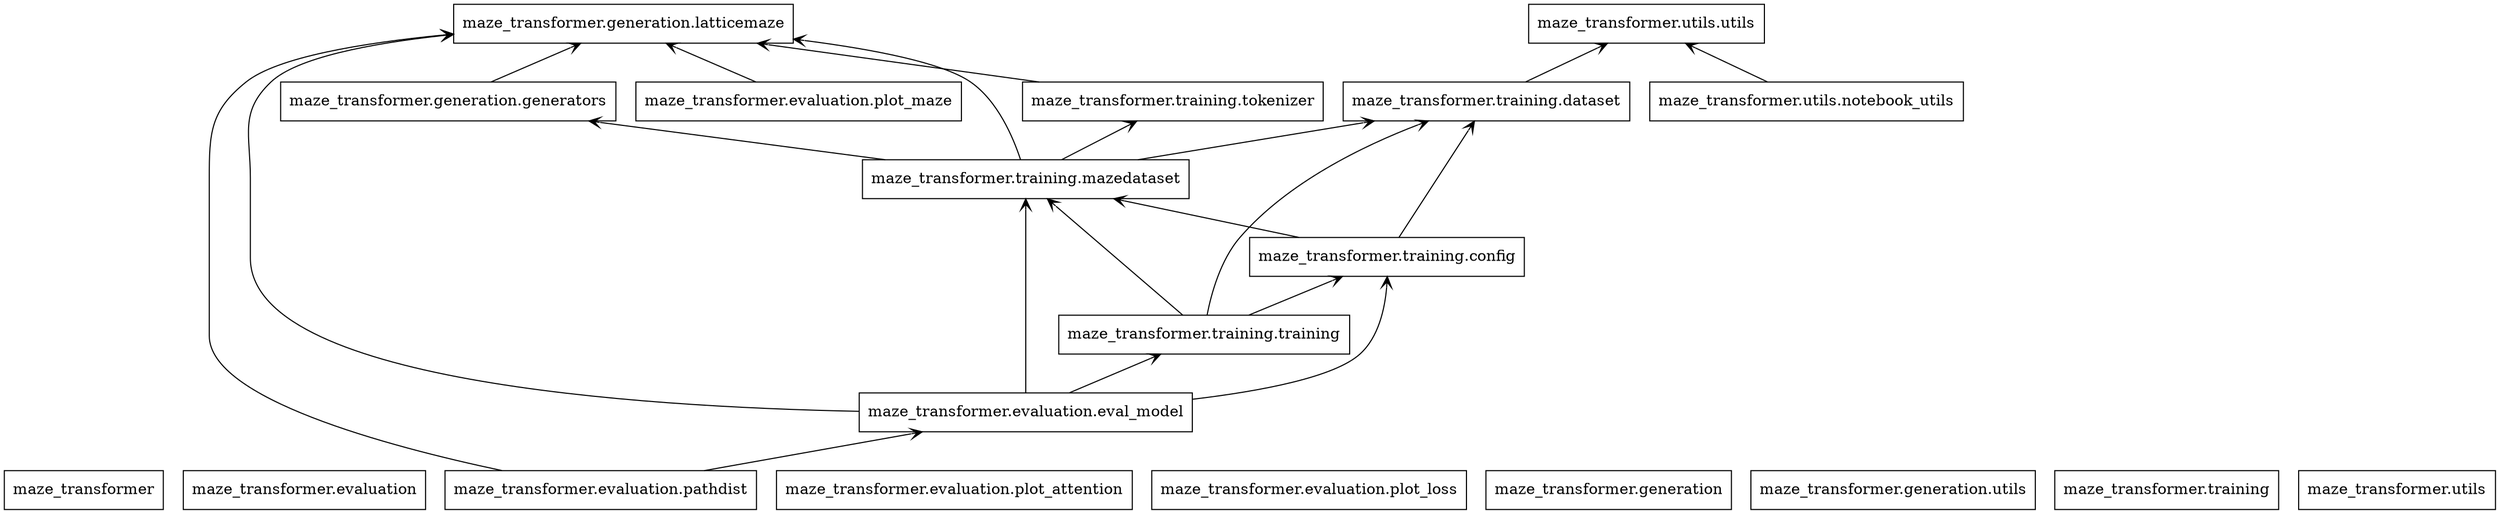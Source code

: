 digraph "packages" {
rankdir=BT
charset="utf-8"
"maze_transformer" [color="black", label=<maze_transformer>, shape="box", style="solid"];
"maze_transformer.evaluation" [color="black", label=<maze_transformer.evaluation>, shape="box", style="solid"];
"maze_transformer.evaluation.eval_model" [color="black", label=<maze_transformer.evaluation.eval_model>, shape="box", style="solid"];
"maze_transformer.evaluation.pathdist" [color="black", label=<maze_transformer.evaluation.pathdist>, shape="box", style="solid"];
"maze_transformer.evaluation.plot_attention" [color="black", label=<maze_transformer.evaluation.plot_attention>, shape="box", style="solid"];
"maze_transformer.evaluation.plot_loss" [color="black", label=<maze_transformer.evaluation.plot_loss>, shape="box", style="solid"];
"maze_transformer.evaluation.plot_maze" [color="black", label=<maze_transformer.evaluation.plot_maze>, shape="box", style="solid"];
"maze_transformer.generation" [color="black", label=<maze_transformer.generation>, shape="box", style="solid"];
"maze_transformer.generation.generators" [color="black", label=<maze_transformer.generation.generators>, shape="box", style="solid"];
"maze_transformer.generation.latticemaze" [color="black", label=<maze_transformer.generation.latticemaze>, shape="box", style="solid"];
"maze_transformer.generation.utils" [color="black", label=<maze_transformer.generation.utils>, shape="box", style="solid"];
"maze_transformer.training" [color="black", label=<maze_transformer.training>, shape="box", style="solid"];
"maze_transformer.training.config" [color="black", label=<maze_transformer.training.config>, shape="box", style="solid"];
"maze_transformer.training.dataset" [color="black", label=<maze_transformer.training.dataset>, shape="box", style="solid"];
"maze_transformer.training.mazedataset" [color="black", label=<maze_transformer.training.mazedataset>, shape="box", style="solid"];
"maze_transformer.training.tokenizer" [color="black", label=<maze_transformer.training.tokenizer>, shape="box", style="solid"];
"maze_transformer.training.training" [color="black", label=<maze_transformer.training.training>, shape="box", style="solid"];
"maze_transformer.utils" [color="black", label=<maze_transformer.utils>, shape="box", style="solid"];
"maze_transformer.utils.notebook_utils" [color="black", label=<maze_transformer.utils.notebook_utils>, shape="box", style="solid"];
"maze_transformer.utils.utils" [color="black", label=<maze_transformer.utils.utils>, shape="box", style="solid"];
"maze_transformer.evaluation.eval_model" -> "maze_transformer.generation.latticemaze" [arrowhead="open", arrowtail="none"];
"maze_transformer.evaluation.eval_model" -> "maze_transformer.training.config" [arrowhead="open", arrowtail="none"];
"maze_transformer.evaluation.eval_model" -> "maze_transformer.training.mazedataset" [arrowhead="open", arrowtail="none"];
"maze_transformer.evaluation.eval_model" -> "maze_transformer.training.training" [arrowhead="open", arrowtail="none"];
"maze_transformer.evaluation.pathdist" -> "maze_transformer.evaluation.eval_model" [arrowhead="open", arrowtail="none"];
"maze_transformer.evaluation.pathdist" -> "maze_transformer.generation.latticemaze" [arrowhead="open", arrowtail="none"];
"maze_transformer.evaluation.plot_maze" -> "maze_transformer.generation.latticemaze" [arrowhead="open", arrowtail="none"];
"maze_transformer.generation.generators" -> "maze_transformer.generation.latticemaze" [arrowhead="open", arrowtail="none"];
"maze_transformer.training.config" -> "maze_transformer.training.dataset" [arrowhead="open", arrowtail="none"];
"maze_transformer.training.config" -> "maze_transformer.training.mazedataset" [arrowhead="open", arrowtail="none"];
"maze_transformer.training.dataset" -> "maze_transformer.utils.utils" [arrowhead="open", arrowtail="none"];
"maze_transformer.training.mazedataset" -> "maze_transformer.generation.generators" [arrowhead="open", arrowtail="none"];
"maze_transformer.training.mazedataset" -> "maze_transformer.generation.latticemaze" [arrowhead="open", arrowtail="none"];
"maze_transformer.training.mazedataset" -> "maze_transformer.training.dataset" [arrowhead="open", arrowtail="none"];
"maze_transformer.training.mazedataset" -> "maze_transformer.training.tokenizer" [arrowhead="open", arrowtail="none"];
"maze_transformer.training.tokenizer" -> "maze_transformer.generation.latticemaze" [arrowhead="open", arrowtail="none"];
"maze_transformer.training.training" -> "maze_transformer.training.config" [arrowhead="open", arrowtail="none"];
"maze_transformer.training.training" -> "maze_transformer.training.dataset" [arrowhead="open", arrowtail="none"];
"maze_transformer.training.training" -> "maze_transformer.training.mazedataset" [arrowhead="open", arrowtail="none"];
"maze_transformer.utils.notebook_utils" -> "maze_transformer.utils.utils" [arrowhead="open", arrowtail="none"];
}
